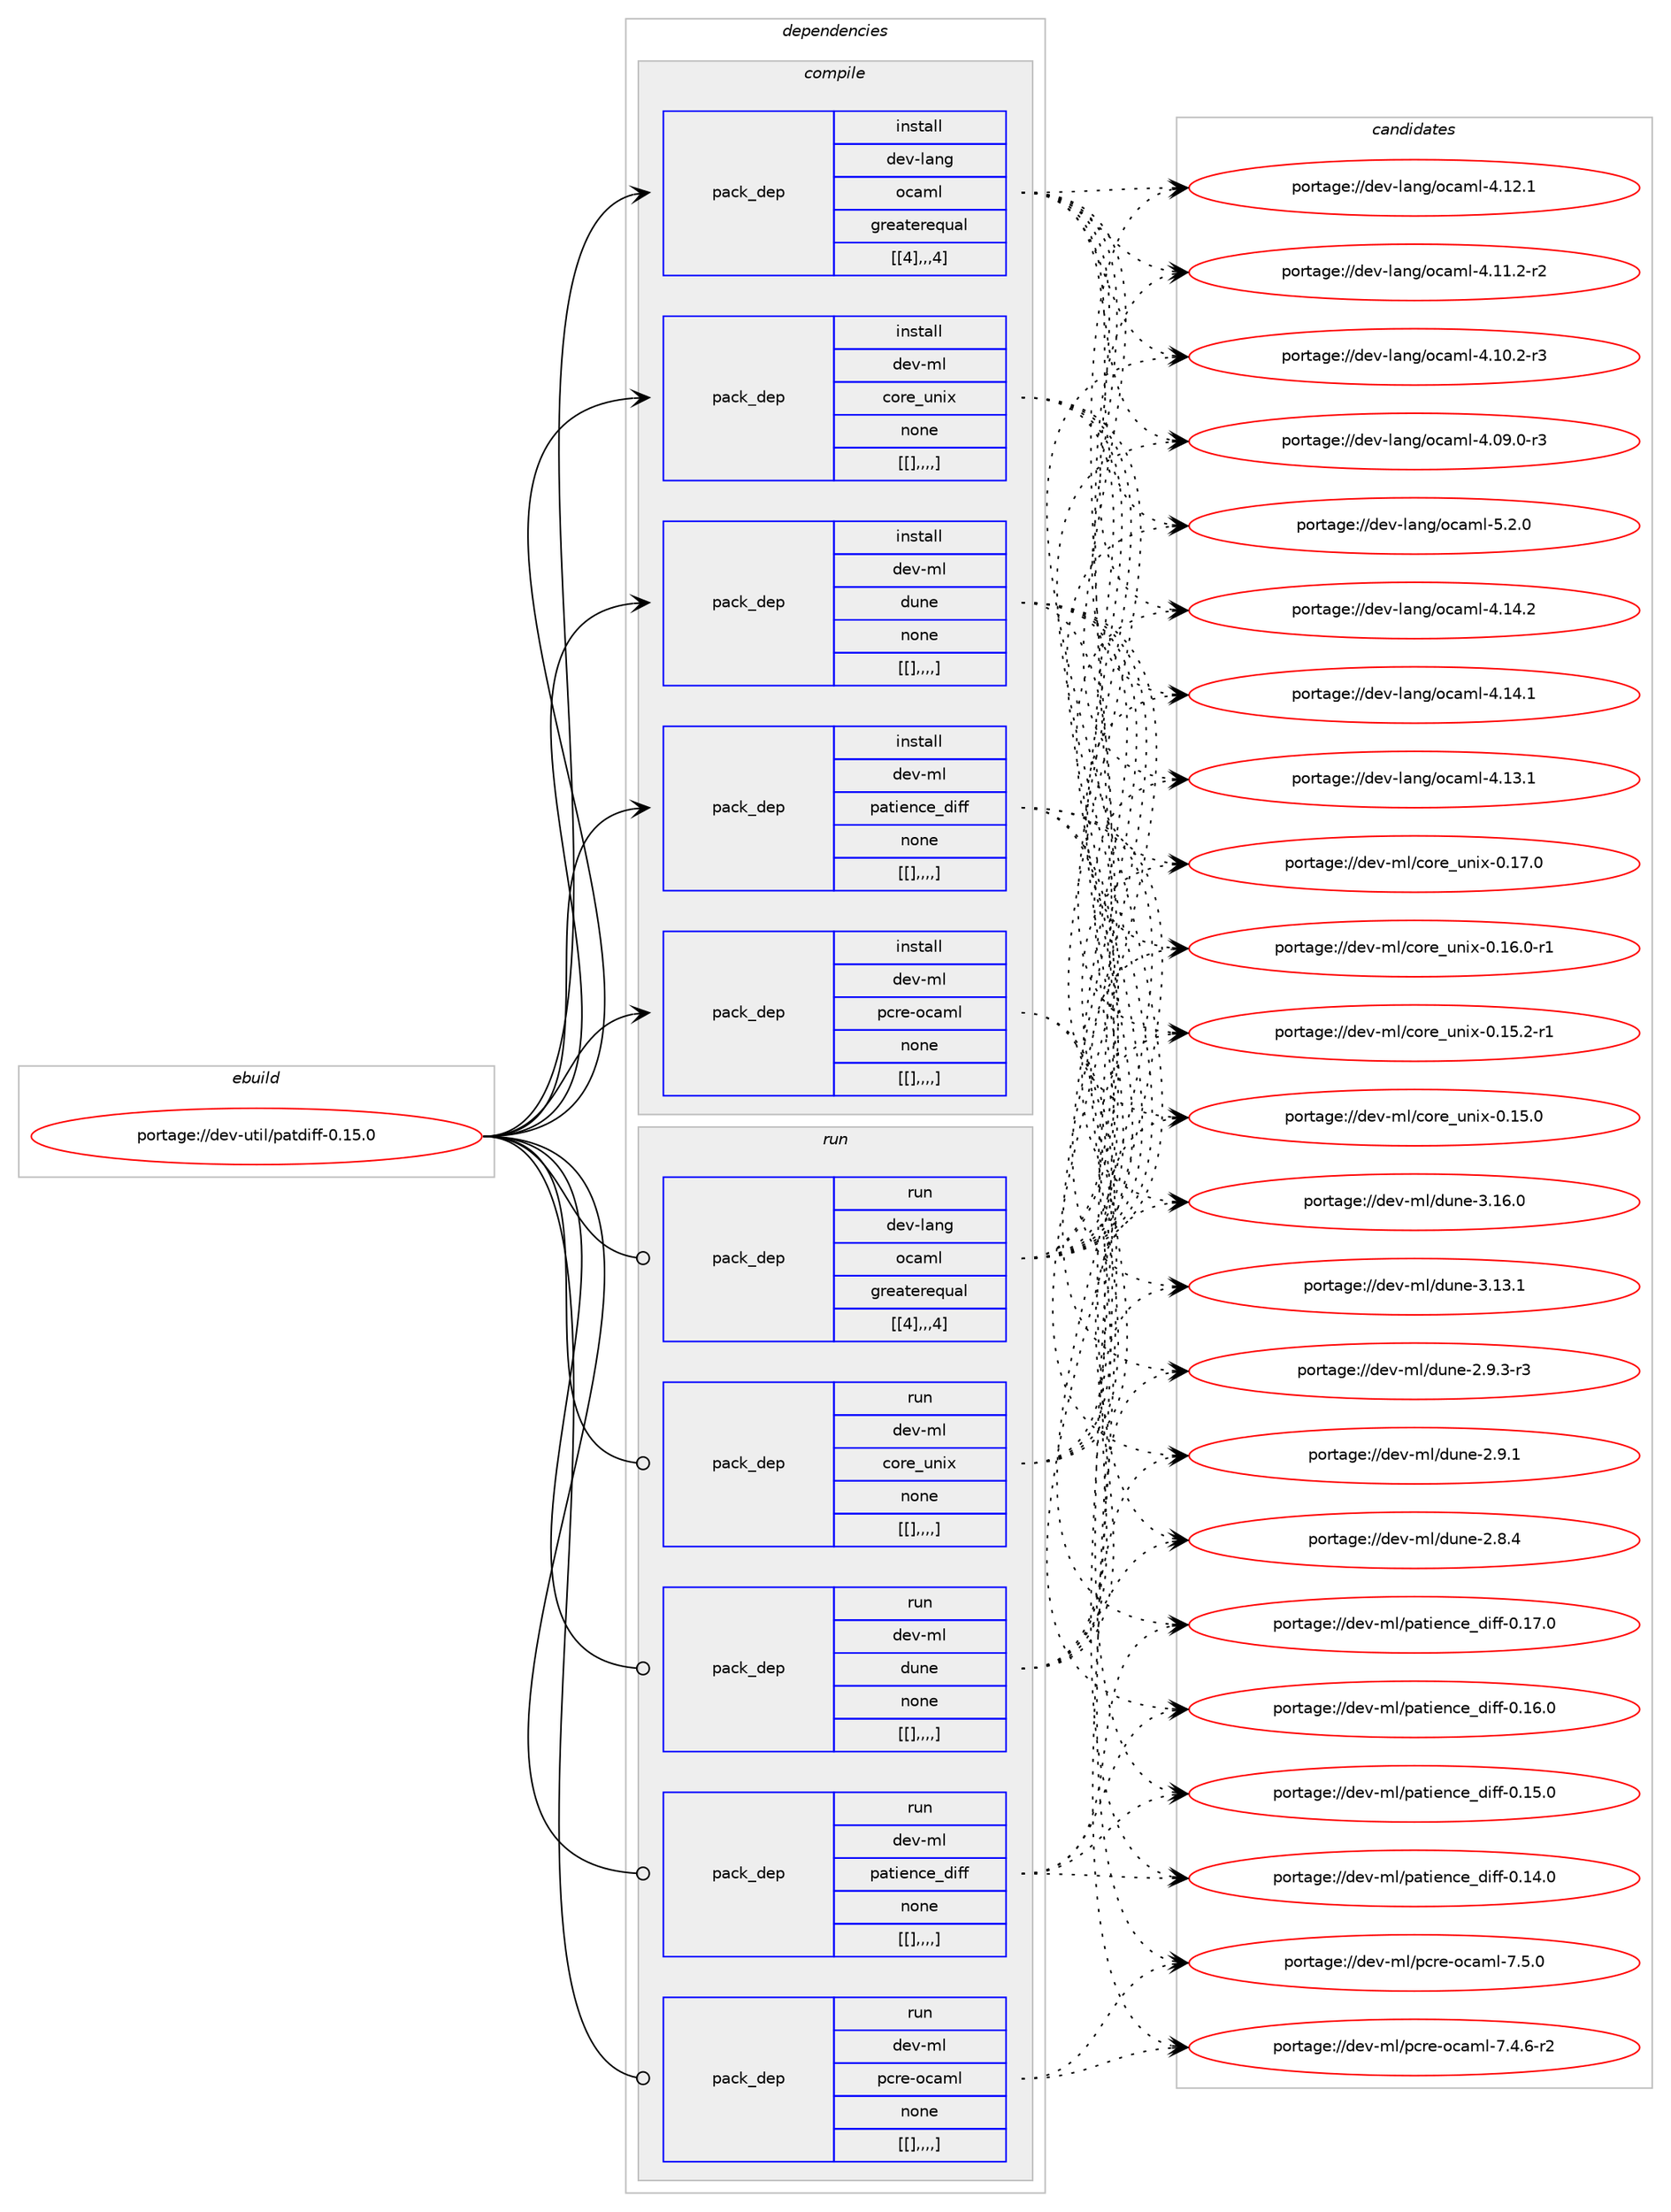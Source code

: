 digraph prolog {

# *************
# Graph options
# *************

newrank=true;
concentrate=true;
compound=true;
graph [rankdir=LR,fontname=Helvetica,fontsize=10,ranksep=1.5];#, ranksep=2.5, nodesep=0.2];
edge  [arrowhead=vee];
node  [fontname=Helvetica,fontsize=10];

# **********
# The ebuild
# **********

subgraph cluster_leftcol {
color=gray;
label=<<i>ebuild</i>>;
id [label="portage://dev-util/patdiff-0.15.0", color=red, width=4, href="../dev-util/patdiff-0.15.0.svg"];
}

# ****************
# The dependencies
# ****************

subgraph cluster_midcol {
color=gray;
label=<<i>dependencies</i>>;
subgraph cluster_compile {
fillcolor="#eeeeee";
style=filled;
label=<<i>compile</i>>;
subgraph pack157020 {
dependency221467 [label=<<TABLE BORDER="0" CELLBORDER="1" CELLSPACING="0" CELLPADDING="4" WIDTH="220"><TR><TD ROWSPAN="6" CELLPADDING="30">pack_dep</TD></TR><TR><TD WIDTH="110">install</TD></TR><TR><TD>dev-lang</TD></TR><TR><TD>ocaml</TD></TR><TR><TD>greaterequal</TD></TR><TR><TD>[[4],,,4]</TD></TR></TABLE>>, shape=none, color=blue];
}
id:e -> dependency221467:w [weight=20,style="solid",arrowhead="vee"];
subgraph pack157021 {
dependency221468 [label=<<TABLE BORDER="0" CELLBORDER="1" CELLSPACING="0" CELLPADDING="4" WIDTH="220"><TR><TD ROWSPAN="6" CELLPADDING="30">pack_dep</TD></TR><TR><TD WIDTH="110">install</TD></TR><TR><TD>dev-ml</TD></TR><TR><TD>core_unix</TD></TR><TR><TD>none</TD></TR><TR><TD>[[],,,,]</TD></TR></TABLE>>, shape=none, color=blue];
}
id:e -> dependency221468:w [weight=20,style="solid",arrowhead="vee"];
subgraph pack157022 {
dependency221469 [label=<<TABLE BORDER="0" CELLBORDER="1" CELLSPACING="0" CELLPADDING="4" WIDTH="220"><TR><TD ROWSPAN="6" CELLPADDING="30">pack_dep</TD></TR><TR><TD WIDTH="110">install</TD></TR><TR><TD>dev-ml</TD></TR><TR><TD>dune</TD></TR><TR><TD>none</TD></TR><TR><TD>[[],,,,]</TD></TR></TABLE>>, shape=none, color=blue];
}
id:e -> dependency221469:w [weight=20,style="solid",arrowhead="vee"];
subgraph pack157023 {
dependency221470 [label=<<TABLE BORDER="0" CELLBORDER="1" CELLSPACING="0" CELLPADDING="4" WIDTH="220"><TR><TD ROWSPAN="6" CELLPADDING="30">pack_dep</TD></TR><TR><TD WIDTH="110">install</TD></TR><TR><TD>dev-ml</TD></TR><TR><TD>patience_diff</TD></TR><TR><TD>none</TD></TR><TR><TD>[[],,,,]</TD></TR></TABLE>>, shape=none, color=blue];
}
id:e -> dependency221470:w [weight=20,style="solid",arrowhead="vee"];
subgraph pack157024 {
dependency221471 [label=<<TABLE BORDER="0" CELLBORDER="1" CELLSPACING="0" CELLPADDING="4" WIDTH="220"><TR><TD ROWSPAN="6" CELLPADDING="30">pack_dep</TD></TR><TR><TD WIDTH="110">install</TD></TR><TR><TD>dev-ml</TD></TR><TR><TD>pcre-ocaml</TD></TR><TR><TD>none</TD></TR><TR><TD>[[],,,,]</TD></TR></TABLE>>, shape=none, color=blue];
}
id:e -> dependency221471:w [weight=20,style="solid",arrowhead="vee"];
}
subgraph cluster_compileandrun {
fillcolor="#eeeeee";
style=filled;
label=<<i>compile and run</i>>;
}
subgraph cluster_run {
fillcolor="#eeeeee";
style=filled;
label=<<i>run</i>>;
subgraph pack157025 {
dependency221472 [label=<<TABLE BORDER="0" CELLBORDER="1" CELLSPACING="0" CELLPADDING="4" WIDTH="220"><TR><TD ROWSPAN="6" CELLPADDING="30">pack_dep</TD></TR><TR><TD WIDTH="110">run</TD></TR><TR><TD>dev-lang</TD></TR><TR><TD>ocaml</TD></TR><TR><TD>greaterequal</TD></TR><TR><TD>[[4],,,4]</TD></TR></TABLE>>, shape=none, color=blue];
}
id:e -> dependency221472:w [weight=20,style="solid",arrowhead="odot"];
subgraph pack157026 {
dependency221473 [label=<<TABLE BORDER="0" CELLBORDER="1" CELLSPACING="0" CELLPADDING="4" WIDTH="220"><TR><TD ROWSPAN="6" CELLPADDING="30">pack_dep</TD></TR><TR><TD WIDTH="110">run</TD></TR><TR><TD>dev-ml</TD></TR><TR><TD>core_unix</TD></TR><TR><TD>none</TD></TR><TR><TD>[[],,,,]</TD></TR></TABLE>>, shape=none, color=blue];
}
id:e -> dependency221473:w [weight=20,style="solid",arrowhead="odot"];
subgraph pack157027 {
dependency221474 [label=<<TABLE BORDER="0" CELLBORDER="1" CELLSPACING="0" CELLPADDING="4" WIDTH="220"><TR><TD ROWSPAN="6" CELLPADDING="30">pack_dep</TD></TR><TR><TD WIDTH="110">run</TD></TR><TR><TD>dev-ml</TD></TR><TR><TD>dune</TD></TR><TR><TD>none</TD></TR><TR><TD>[[],,,,]</TD></TR></TABLE>>, shape=none, color=blue];
}
id:e -> dependency221474:w [weight=20,style="solid",arrowhead="odot"];
subgraph pack157028 {
dependency221475 [label=<<TABLE BORDER="0" CELLBORDER="1" CELLSPACING="0" CELLPADDING="4" WIDTH="220"><TR><TD ROWSPAN="6" CELLPADDING="30">pack_dep</TD></TR><TR><TD WIDTH="110">run</TD></TR><TR><TD>dev-ml</TD></TR><TR><TD>patience_diff</TD></TR><TR><TD>none</TD></TR><TR><TD>[[],,,,]</TD></TR></TABLE>>, shape=none, color=blue];
}
id:e -> dependency221475:w [weight=20,style="solid",arrowhead="odot"];
subgraph pack157029 {
dependency221476 [label=<<TABLE BORDER="0" CELLBORDER="1" CELLSPACING="0" CELLPADDING="4" WIDTH="220"><TR><TD ROWSPAN="6" CELLPADDING="30">pack_dep</TD></TR><TR><TD WIDTH="110">run</TD></TR><TR><TD>dev-ml</TD></TR><TR><TD>pcre-ocaml</TD></TR><TR><TD>none</TD></TR><TR><TD>[[],,,,]</TD></TR></TABLE>>, shape=none, color=blue];
}
id:e -> dependency221476:w [weight=20,style="solid",arrowhead="odot"];
}
}

# **************
# The candidates
# **************

subgraph cluster_choices {
rank=same;
color=gray;
label=<<i>candidates</i>>;

subgraph choice157020 {
color=black;
nodesep=1;
choice1001011184510897110103471119997109108455346504648 [label="portage://dev-lang/ocaml-5.2.0", color=red, width=4,href="../dev-lang/ocaml-5.2.0.svg"];
choice100101118451089711010347111999710910845524649524650 [label="portage://dev-lang/ocaml-4.14.2", color=red, width=4,href="../dev-lang/ocaml-4.14.2.svg"];
choice100101118451089711010347111999710910845524649524649 [label="portage://dev-lang/ocaml-4.14.1", color=red, width=4,href="../dev-lang/ocaml-4.14.1.svg"];
choice100101118451089711010347111999710910845524649514649 [label="portage://dev-lang/ocaml-4.13.1", color=red, width=4,href="../dev-lang/ocaml-4.13.1.svg"];
choice100101118451089711010347111999710910845524649504649 [label="portage://dev-lang/ocaml-4.12.1", color=red, width=4,href="../dev-lang/ocaml-4.12.1.svg"];
choice1001011184510897110103471119997109108455246494946504511450 [label="portage://dev-lang/ocaml-4.11.2-r2", color=red, width=4,href="../dev-lang/ocaml-4.11.2-r2.svg"];
choice1001011184510897110103471119997109108455246494846504511451 [label="portage://dev-lang/ocaml-4.10.2-r3", color=red, width=4,href="../dev-lang/ocaml-4.10.2-r3.svg"];
choice1001011184510897110103471119997109108455246485746484511451 [label="portage://dev-lang/ocaml-4.09.0-r3", color=red, width=4,href="../dev-lang/ocaml-4.09.0-r3.svg"];
dependency221467:e -> choice1001011184510897110103471119997109108455346504648:w [style=dotted,weight="100"];
dependency221467:e -> choice100101118451089711010347111999710910845524649524650:w [style=dotted,weight="100"];
dependency221467:e -> choice100101118451089711010347111999710910845524649524649:w [style=dotted,weight="100"];
dependency221467:e -> choice100101118451089711010347111999710910845524649514649:w [style=dotted,weight="100"];
dependency221467:e -> choice100101118451089711010347111999710910845524649504649:w [style=dotted,weight="100"];
dependency221467:e -> choice1001011184510897110103471119997109108455246494946504511450:w [style=dotted,weight="100"];
dependency221467:e -> choice1001011184510897110103471119997109108455246494846504511451:w [style=dotted,weight="100"];
dependency221467:e -> choice1001011184510897110103471119997109108455246485746484511451:w [style=dotted,weight="100"];
}
subgraph choice157021 {
color=black;
nodesep=1;
choice1001011184510910847991111141019511711010512045484649554648 [label="portage://dev-ml/core_unix-0.17.0", color=red, width=4,href="../dev-ml/core_unix-0.17.0.svg"];
choice10010111845109108479911111410195117110105120454846495446484511449 [label="portage://dev-ml/core_unix-0.16.0-r1", color=red, width=4,href="../dev-ml/core_unix-0.16.0-r1.svg"];
choice10010111845109108479911111410195117110105120454846495346504511449 [label="portage://dev-ml/core_unix-0.15.2-r1", color=red, width=4,href="../dev-ml/core_unix-0.15.2-r1.svg"];
choice1001011184510910847991111141019511711010512045484649534648 [label="portage://dev-ml/core_unix-0.15.0", color=red, width=4,href="../dev-ml/core_unix-0.15.0.svg"];
dependency221468:e -> choice1001011184510910847991111141019511711010512045484649554648:w [style=dotted,weight="100"];
dependency221468:e -> choice10010111845109108479911111410195117110105120454846495446484511449:w [style=dotted,weight="100"];
dependency221468:e -> choice10010111845109108479911111410195117110105120454846495346504511449:w [style=dotted,weight="100"];
dependency221468:e -> choice1001011184510910847991111141019511711010512045484649534648:w [style=dotted,weight="100"];
}
subgraph choice157022 {
color=black;
nodesep=1;
choice100101118451091084710011711010145514649544648 [label="portage://dev-ml/dune-3.16.0", color=red, width=4,href="../dev-ml/dune-3.16.0.svg"];
choice100101118451091084710011711010145514649514649 [label="portage://dev-ml/dune-3.13.1", color=red, width=4,href="../dev-ml/dune-3.13.1.svg"];
choice10010111845109108471001171101014550465746514511451 [label="portage://dev-ml/dune-2.9.3-r3", color=red, width=4,href="../dev-ml/dune-2.9.3-r3.svg"];
choice1001011184510910847100117110101455046574649 [label="portage://dev-ml/dune-2.9.1", color=red, width=4,href="../dev-ml/dune-2.9.1.svg"];
choice1001011184510910847100117110101455046564652 [label="portage://dev-ml/dune-2.8.4", color=red, width=4,href="../dev-ml/dune-2.8.4.svg"];
dependency221469:e -> choice100101118451091084710011711010145514649544648:w [style=dotted,weight="100"];
dependency221469:e -> choice100101118451091084710011711010145514649514649:w [style=dotted,weight="100"];
dependency221469:e -> choice10010111845109108471001171101014550465746514511451:w [style=dotted,weight="100"];
dependency221469:e -> choice1001011184510910847100117110101455046574649:w [style=dotted,weight="100"];
dependency221469:e -> choice1001011184510910847100117110101455046564652:w [style=dotted,weight="100"];
}
subgraph choice157023 {
color=black;
nodesep=1;
choice100101118451091084711297116105101110991019510010510210245484649554648 [label="portage://dev-ml/patience_diff-0.17.0", color=red, width=4,href="../dev-ml/patience_diff-0.17.0.svg"];
choice100101118451091084711297116105101110991019510010510210245484649544648 [label="portage://dev-ml/patience_diff-0.16.0", color=red, width=4,href="../dev-ml/patience_diff-0.16.0.svg"];
choice100101118451091084711297116105101110991019510010510210245484649534648 [label="portage://dev-ml/patience_diff-0.15.0", color=red, width=4,href="../dev-ml/patience_diff-0.15.0.svg"];
choice100101118451091084711297116105101110991019510010510210245484649524648 [label="portage://dev-ml/patience_diff-0.14.0", color=red, width=4,href="../dev-ml/patience_diff-0.14.0.svg"];
dependency221470:e -> choice100101118451091084711297116105101110991019510010510210245484649554648:w [style=dotted,weight="100"];
dependency221470:e -> choice100101118451091084711297116105101110991019510010510210245484649544648:w [style=dotted,weight="100"];
dependency221470:e -> choice100101118451091084711297116105101110991019510010510210245484649534648:w [style=dotted,weight="100"];
dependency221470:e -> choice100101118451091084711297116105101110991019510010510210245484649524648:w [style=dotted,weight="100"];
}
subgraph choice157024 {
color=black;
nodesep=1;
choice100101118451091084711299114101451119997109108455546534648 [label="portage://dev-ml/pcre-ocaml-7.5.0", color=red, width=4,href="../dev-ml/pcre-ocaml-7.5.0.svg"];
choice1001011184510910847112991141014511199971091084555465246544511450 [label="portage://dev-ml/pcre-ocaml-7.4.6-r2", color=red, width=4,href="../dev-ml/pcre-ocaml-7.4.6-r2.svg"];
dependency221471:e -> choice100101118451091084711299114101451119997109108455546534648:w [style=dotted,weight="100"];
dependency221471:e -> choice1001011184510910847112991141014511199971091084555465246544511450:w [style=dotted,weight="100"];
}
subgraph choice157025 {
color=black;
nodesep=1;
choice1001011184510897110103471119997109108455346504648 [label="portage://dev-lang/ocaml-5.2.0", color=red, width=4,href="../dev-lang/ocaml-5.2.0.svg"];
choice100101118451089711010347111999710910845524649524650 [label="portage://dev-lang/ocaml-4.14.2", color=red, width=4,href="../dev-lang/ocaml-4.14.2.svg"];
choice100101118451089711010347111999710910845524649524649 [label="portage://dev-lang/ocaml-4.14.1", color=red, width=4,href="../dev-lang/ocaml-4.14.1.svg"];
choice100101118451089711010347111999710910845524649514649 [label="portage://dev-lang/ocaml-4.13.1", color=red, width=4,href="../dev-lang/ocaml-4.13.1.svg"];
choice100101118451089711010347111999710910845524649504649 [label="portage://dev-lang/ocaml-4.12.1", color=red, width=4,href="../dev-lang/ocaml-4.12.1.svg"];
choice1001011184510897110103471119997109108455246494946504511450 [label="portage://dev-lang/ocaml-4.11.2-r2", color=red, width=4,href="../dev-lang/ocaml-4.11.2-r2.svg"];
choice1001011184510897110103471119997109108455246494846504511451 [label="portage://dev-lang/ocaml-4.10.2-r3", color=red, width=4,href="../dev-lang/ocaml-4.10.2-r3.svg"];
choice1001011184510897110103471119997109108455246485746484511451 [label="portage://dev-lang/ocaml-4.09.0-r3", color=red, width=4,href="../dev-lang/ocaml-4.09.0-r3.svg"];
dependency221472:e -> choice1001011184510897110103471119997109108455346504648:w [style=dotted,weight="100"];
dependency221472:e -> choice100101118451089711010347111999710910845524649524650:w [style=dotted,weight="100"];
dependency221472:e -> choice100101118451089711010347111999710910845524649524649:w [style=dotted,weight="100"];
dependency221472:e -> choice100101118451089711010347111999710910845524649514649:w [style=dotted,weight="100"];
dependency221472:e -> choice100101118451089711010347111999710910845524649504649:w [style=dotted,weight="100"];
dependency221472:e -> choice1001011184510897110103471119997109108455246494946504511450:w [style=dotted,weight="100"];
dependency221472:e -> choice1001011184510897110103471119997109108455246494846504511451:w [style=dotted,weight="100"];
dependency221472:e -> choice1001011184510897110103471119997109108455246485746484511451:w [style=dotted,weight="100"];
}
subgraph choice157026 {
color=black;
nodesep=1;
choice1001011184510910847991111141019511711010512045484649554648 [label="portage://dev-ml/core_unix-0.17.0", color=red, width=4,href="../dev-ml/core_unix-0.17.0.svg"];
choice10010111845109108479911111410195117110105120454846495446484511449 [label="portage://dev-ml/core_unix-0.16.0-r1", color=red, width=4,href="../dev-ml/core_unix-0.16.0-r1.svg"];
choice10010111845109108479911111410195117110105120454846495346504511449 [label="portage://dev-ml/core_unix-0.15.2-r1", color=red, width=4,href="../dev-ml/core_unix-0.15.2-r1.svg"];
choice1001011184510910847991111141019511711010512045484649534648 [label="portage://dev-ml/core_unix-0.15.0", color=red, width=4,href="../dev-ml/core_unix-0.15.0.svg"];
dependency221473:e -> choice1001011184510910847991111141019511711010512045484649554648:w [style=dotted,weight="100"];
dependency221473:e -> choice10010111845109108479911111410195117110105120454846495446484511449:w [style=dotted,weight="100"];
dependency221473:e -> choice10010111845109108479911111410195117110105120454846495346504511449:w [style=dotted,weight="100"];
dependency221473:e -> choice1001011184510910847991111141019511711010512045484649534648:w [style=dotted,weight="100"];
}
subgraph choice157027 {
color=black;
nodesep=1;
choice100101118451091084710011711010145514649544648 [label="portage://dev-ml/dune-3.16.0", color=red, width=4,href="../dev-ml/dune-3.16.0.svg"];
choice100101118451091084710011711010145514649514649 [label="portage://dev-ml/dune-3.13.1", color=red, width=4,href="../dev-ml/dune-3.13.1.svg"];
choice10010111845109108471001171101014550465746514511451 [label="portage://dev-ml/dune-2.9.3-r3", color=red, width=4,href="../dev-ml/dune-2.9.3-r3.svg"];
choice1001011184510910847100117110101455046574649 [label="portage://dev-ml/dune-2.9.1", color=red, width=4,href="../dev-ml/dune-2.9.1.svg"];
choice1001011184510910847100117110101455046564652 [label="portage://dev-ml/dune-2.8.4", color=red, width=4,href="../dev-ml/dune-2.8.4.svg"];
dependency221474:e -> choice100101118451091084710011711010145514649544648:w [style=dotted,weight="100"];
dependency221474:e -> choice100101118451091084710011711010145514649514649:w [style=dotted,weight="100"];
dependency221474:e -> choice10010111845109108471001171101014550465746514511451:w [style=dotted,weight="100"];
dependency221474:e -> choice1001011184510910847100117110101455046574649:w [style=dotted,weight="100"];
dependency221474:e -> choice1001011184510910847100117110101455046564652:w [style=dotted,weight="100"];
}
subgraph choice157028 {
color=black;
nodesep=1;
choice100101118451091084711297116105101110991019510010510210245484649554648 [label="portage://dev-ml/patience_diff-0.17.0", color=red, width=4,href="../dev-ml/patience_diff-0.17.0.svg"];
choice100101118451091084711297116105101110991019510010510210245484649544648 [label="portage://dev-ml/patience_diff-0.16.0", color=red, width=4,href="../dev-ml/patience_diff-0.16.0.svg"];
choice100101118451091084711297116105101110991019510010510210245484649534648 [label="portage://dev-ml/patience_diff-0.15.0", color=red, width=4,href="../dev-ml/patience_diff-0.15.0.svg"];
choice100101118451091084711297116105101110991019510010510210245484649524648 [label="portage://dev-ml/patience_diff-0.14.0", color=red, width=4,href="../dev-ml/patience_diff-0.14.0.svg"];
dependency221475:e -> choice100101118451091084711297116105101110991019510010510210245484649554648:w [style=dotted,weight="100"];
dependency221475:e -> choice100101118451091084711297116105101110991019510010510210245484649544648:w [style=dotted,weight="100"];
dependency221475:e -> choice100101118451091084711297116105101110991019510010510210245484649534648:w [style=dotted,weight="100"];
dependency221475:e -> choice100101118451091084711297116105101110991019510010510210245484649524648:w [style=dotted,weight="100"];
}
subgraph choice157029 {
color=black;
nodesep=1;
choice100101118451091084711299114101451119997109108455546534648 [label="portage://dev-ml/pcre-ocaml-7.5.0", color=red, width=4,href="../dev-ml/pcre-ocaml-7.5.0.svg"];
choice1001011184510910847112991141014511199971091084555465246544511450 [label="portage://dev-ml/pcre-ocaml-7.4.6-r2", color=red, width=4,href="../dev-ml/pcre-ocaml-7.4.6-r2.svg"];
dependency221476:e -> choice100101118451091084711299114101451119997109108455546534648:w [style=dotted,weight="100"];
dependency221476:e -> choice1001011184510910847112991141014511199971091084555465246544511450:w [style=dotted,weight="100"];
}
}

}
